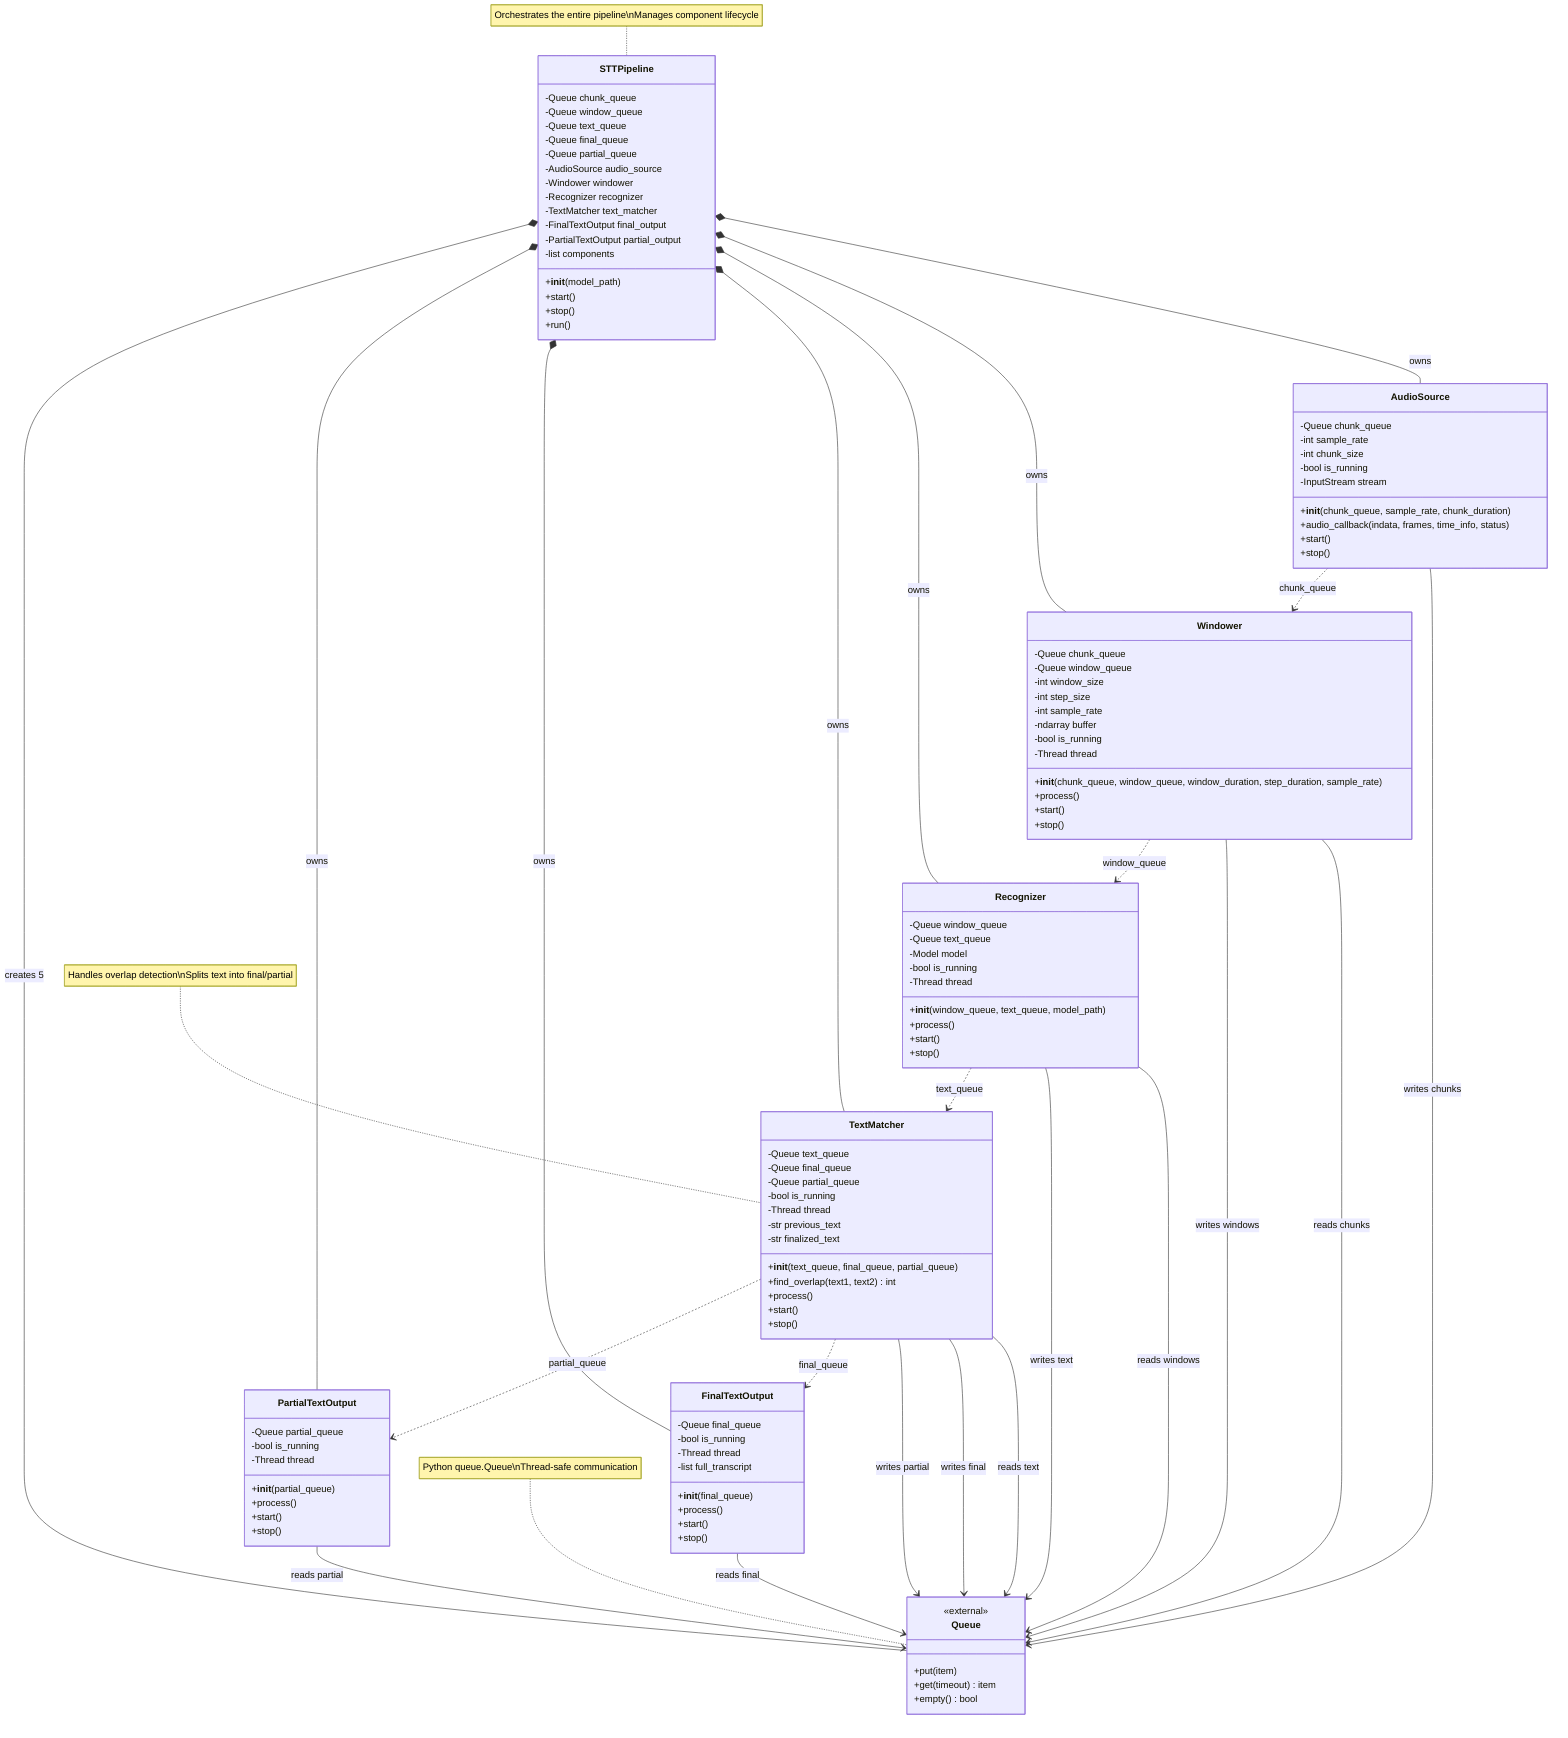 classDiagram
    class AudioSource {
        -Queue chunk_queue
        -int sample_rate
        -int chunk_size
        -bool is_running
        -InputStream stream
        +__init__(chunk_queue, sample_rate, chunk_duration)
        +audio_callback(indata, frames, time_info, status)
        +start()
        +stop()
    }

    class Windower {
        -Queue chunk_queue
        -Queue window_queue
        -int window_size
        -int step_size
        -int sample_rate
        -ndarray buffer
        -bool is_running
        -Thread thread
        +__init__(chunk_queue, window_queue, window_duration, step_duration, sample_rate)
        +process()
        +start()
        +stop()
    }

    class Recognizer {
        -Queue window_queue
        -Queue text_queue
        -Model model
        -bool is_running
        -Thread thread
        +__init__(window_queue, text_queue, model_path)
        +process()
        +start()
        +stop()
    }

    class TextMatcher {
        -Queue text_queue
        -Queue final_queue
        -Queue partial_queue
        -bool is_running
        -Thread thread
        -str previous_text
        -str finalized_text
        +__init__(text_queue, final_queue, partial_queue)
        +find_overlap(text1, text2) int
        +process()
        +start()
        +stop()
    }

    class FinalTextOutput {
        -Queue final_queue
        -bool is_running
        -Thread thread
        -list full_transcript
        +__init__(final_queue)
        +process()
        +start()
        +stop()
    }

    class PartialTextOutput {
        -Queue partial_queue
        -bool is_running
        -Thread thread
        +__init__(partial_queue)
        +process()
        +start()
        +stop()
    }

    class STTPipeline {
        -Queue chunk_queue
        -Queue window_queue
        -Queue text_queue
        -Queue final_queue
        -Queue partial_queue
        -AudioSource audio_source
        -Windower windower
        -Recognizer recognizer
        -TextMatcher text_matcher
        -FinalTextOutput final_output
        -PartialTextOutput partial_output
        -list components
        +__init__(model_path)
        +start()
        +stop()
        +run()
    }

    class Queue {
        <<external>>
        +put(item)
        +get(timeout) item
        +empty() bool
    }

    %% Data flow relationships
    AudioSource --> Queue : writes chunks
    Windower --> Queue : reads chunks
    Windower --> Queue : writes windows
    Recognizer --> Queue : reads windows
    Recognizer --> Queue : writes text
    TextMatcher --> Queue : reads text
    TextMatcher --> Queue : writes final
    TextMatcher --> Queue : writes partial
    FinalTextOutput --> Queue : reads final
    PartialTextOutput --> Queue : reads partial

    %% Composition relationships
    STTPipeline *-- AudioSource : owns
    STTPipeline *-- Windower : owns
    STTPipeline *-- Recognizer : owns
    STTPipeline *-- TextMatcher : owns
    STTPipeline *-- FinalTextOutput : owns
    STTPipeline *-- PartialTextOutput : owns
    STTPipeline *-- Queue : creates 5

    %% Queue connections (labeled)
    AudioSource ..> Windower : chunk_queue
    Windower ..> Recognizer : window_queue
    Recognizer ..> TextMatcher : text_queue
    TextMatcher ..> FinalTextOutput : final_queue
    TextMatcher ..> PartialTextOutput : partial_queue

    note for STTPipeline "Orchestrates the entire pipeline\nManages component lifecycle"
    note for TextMatcher "Handles overlap detection\nSplits text into final/partial"
    note for Queue "Python queue.Queue\nThread-safe communication"